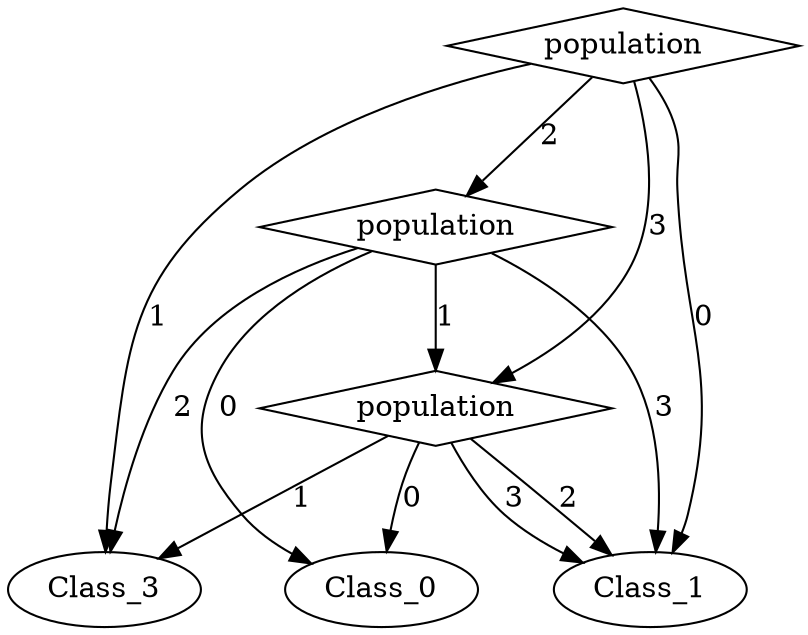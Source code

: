 digraph {
node [label=Class_1,style=""] Class_1
node [label=Class_1,style=""] Class_1
node [label=Class_3,style=""] Class_3
node [label=Class_0,style=""] Class_0
node [label=Class_1,style=""] Class_1
node [label=Class_3,style=""] Class_3
node [label=Class_0,style=""] Class_0
node [label=Class_3,style=""] Class_3
node [label=Class_1,style=""] Class_1
node [label=population,shape="diamond",style=""] 2
node [label=population,shape="diamond",style=""] 1
node [label=population,shape="diamond",style=""] 0

2 -> Class_1 [label="3"]
2 -> Class_1 [label="2"]
2 -> Class_3 [label="1"]
2 -> Class_0 [label="0"]
1 -> Class_1 [label="3"]
1 -> Class_3 [label="2"]
1 -> 2 [label="1"]
1 -> Class_0 [label="0"]
0 -> 2 [label="3"]
0 -> 1 [label="2"]
0 -> Class_3 [label="1"]
0 -> Class_1 [label="0"]
}